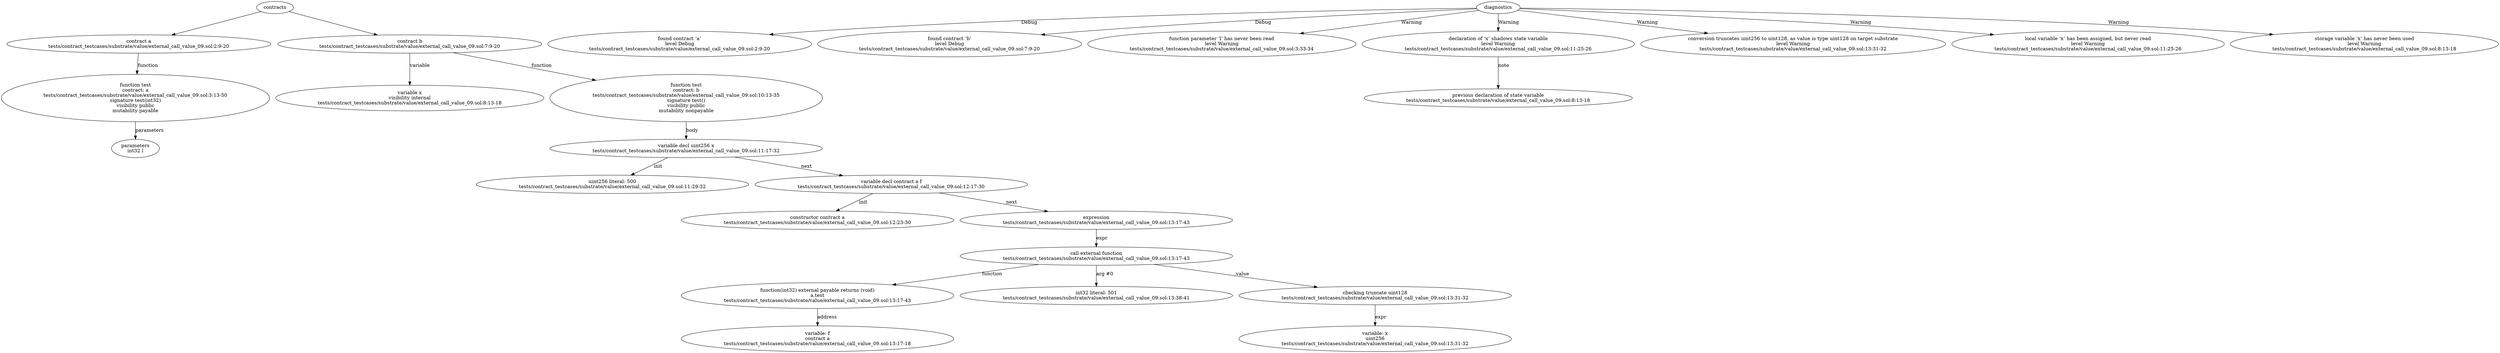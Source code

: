 strict digraph "tests/contract_testcases/substrate/value/external_call_value_09.sol" {
	contract [label="contract a\ntests/contract_testcases/substrate/value/external_call_value_09.sol:2:9-20"]
	test [label="function test\ncontract: a\ntests/contract_testcases/substrate/value/external_call_value_09.sol:3:13-50\nsignature test(int32)\nvisibility public\nmutability payable"]
	parameters [label="parameters\nint32 l"]
	contract_4 [label="contract b\ntests/contract_testcases/substrate/value/external_call_value_09.sol:7:9-20"]
	var [label="variable x\nvisibility internal\ntests/contract_testcases/substrate/value/external_call_value_09.sol:8:13-18"]
	test_6 [label="function test\ncontract: b\ntests/contract_testcases/substrate/value/external_call_value_09.sol:10:13-35\nsignature test()\nvisibility public\nmutability nonpayable"]
	var_decl [label="variable decl uint256 x\ntests/contract_testcases/substrate/value/external_call_value_09.sol:11:17-32"]
	number_literal [label="uint256 literal: 500\ntests/contract_testcases/substrate/value/external_call_value_09.sol:11:29-32"]
	var_decl_9 [label="variable decl contract a f\ntests/contract_testcases/substrate/value/external_call_value_09.sol:12:17-30"]
	constructor [label="constructor contract a\ntests/contract_testcases/substrate/value/external_call_value_09.sol:12:23-30"]
	expr [label="expression\ntests/contract_testcases/substrate/value/external_call_value_09.sol:13:17-43"]
	call_external_function [label="call external function\ntests/contract_testcases/substrate/value/external_call_value_09.sol:13:17-43"]
	external_function [label="function(int32) external payable returns (void)\na.test\ntests/contract_testcases/substrate/value/external_call_value_09.sol:13:17-43"]
	variable [label="variable: f\ncontract a\ntests/contract_testcases/substrate/value/external_call_value_09.sol:13:17-18"]
	number_literal_15 [label="int32 literal: 501\ntests/contract_testcases/substrate/value/external_call_value_09.sol:13:38-41"]
	trunc [label="checking truncate uint128\ntests/contract_testcases/substrate/value/external_call_value_09.sol:13:31-32"]
	variable_17 [label="variable: x\nuint256\ntests/contract_testcases/substrate/value/external_call_value_09.sol:13:31-32"]
	diagnostic [label="found contract ‘a’\nlevel Debug\ntests/contract_testcases/substrate/value/external_call_value_09.sol:2:9-20"]
	diagnostic_20 [label="found contract ‘b’\nlevel Debug\ntests/contract_testcases/substrate/value/external_call_value_09.sol:7:9-20"]
	diagnostic_21 [label="function parameter ‘l‘ has never been read\nlevel Warning\ntests/contract_testcases/substrate/value/external_call_value_09.sol:3:33-34"]
	diagnostic_22 [label="declaration of ‘x’ shadows state variable\nlevel Warning\ntests/contract_testcases/substrate/value/external_call_value_09.sol:11:25-26"]
	note [label="previous declaration of state variable\ntests/contract_testcases/substrate/value/external_call_value_09.sol:8:13-18"]
	diagnostic_24 [label="conversion truncates uint256 to uint128, as value is type uint128 on target substrate\nlevel Warning\ntests/contract_testcases/substrate/value/external_call_value_09.sol:13:31-32"]
	diagnostic_25 [label="local variable ‘x‘ has been assigned, but never read\nlevel Warning\ntests/contract_testcases/substrate/value/external_call_value_09.sol:11:25-26"]
	diagnostic_26 [label="storage variable ‘x‘ has never been used\nlevel Warning\ntests/contract_testcases/substrate/value/external_call_value_09.sol:8:13-18"]
	contracts -> contract
	contract -> test [label="function"]
	test -> parameters [label="parameters"]
	contracts -> contract_4
	contract_4 -> var [label="variable"]
	contract_4 -> test_6 [label="function"]
	test_6 -> var_decl [label="body"]
	var_decl -> number_literal [label="init"]
	var_decl -> var_decl_9 [label="next"]
	var_decl_9 -> constructor [label="init"]
	var_decl_9 -> expr [label="next"]
	expr -> call_external_function [label="expr"]
	call_external_function -> external_function [label="function"]
	external_function -> variable [label="address"]
	call_external_function -> number_literal_15 [label="arg #0"]
	call_external_function -> trunc [label="value"]
	trunc -> variable_17 [label="expr"]
	diagnostics -> diagnostic [label="Debug"]
	diagnostics -> diagnostic_20 [label="Debug"]
	diagnostics -> diagnostic_21 [label="Warning"]
	diagnostics -> diagnostic_22 [label="Warning"]
	diagnostic_22 -> note [label="note"]
	diagnostics -> diagnostic_24 [label="Warning"]
	diagnostics -> diagnostic_25 [label="Warning"]
	diagnostics -> diagnostic_26 [label="Warning"]
}
